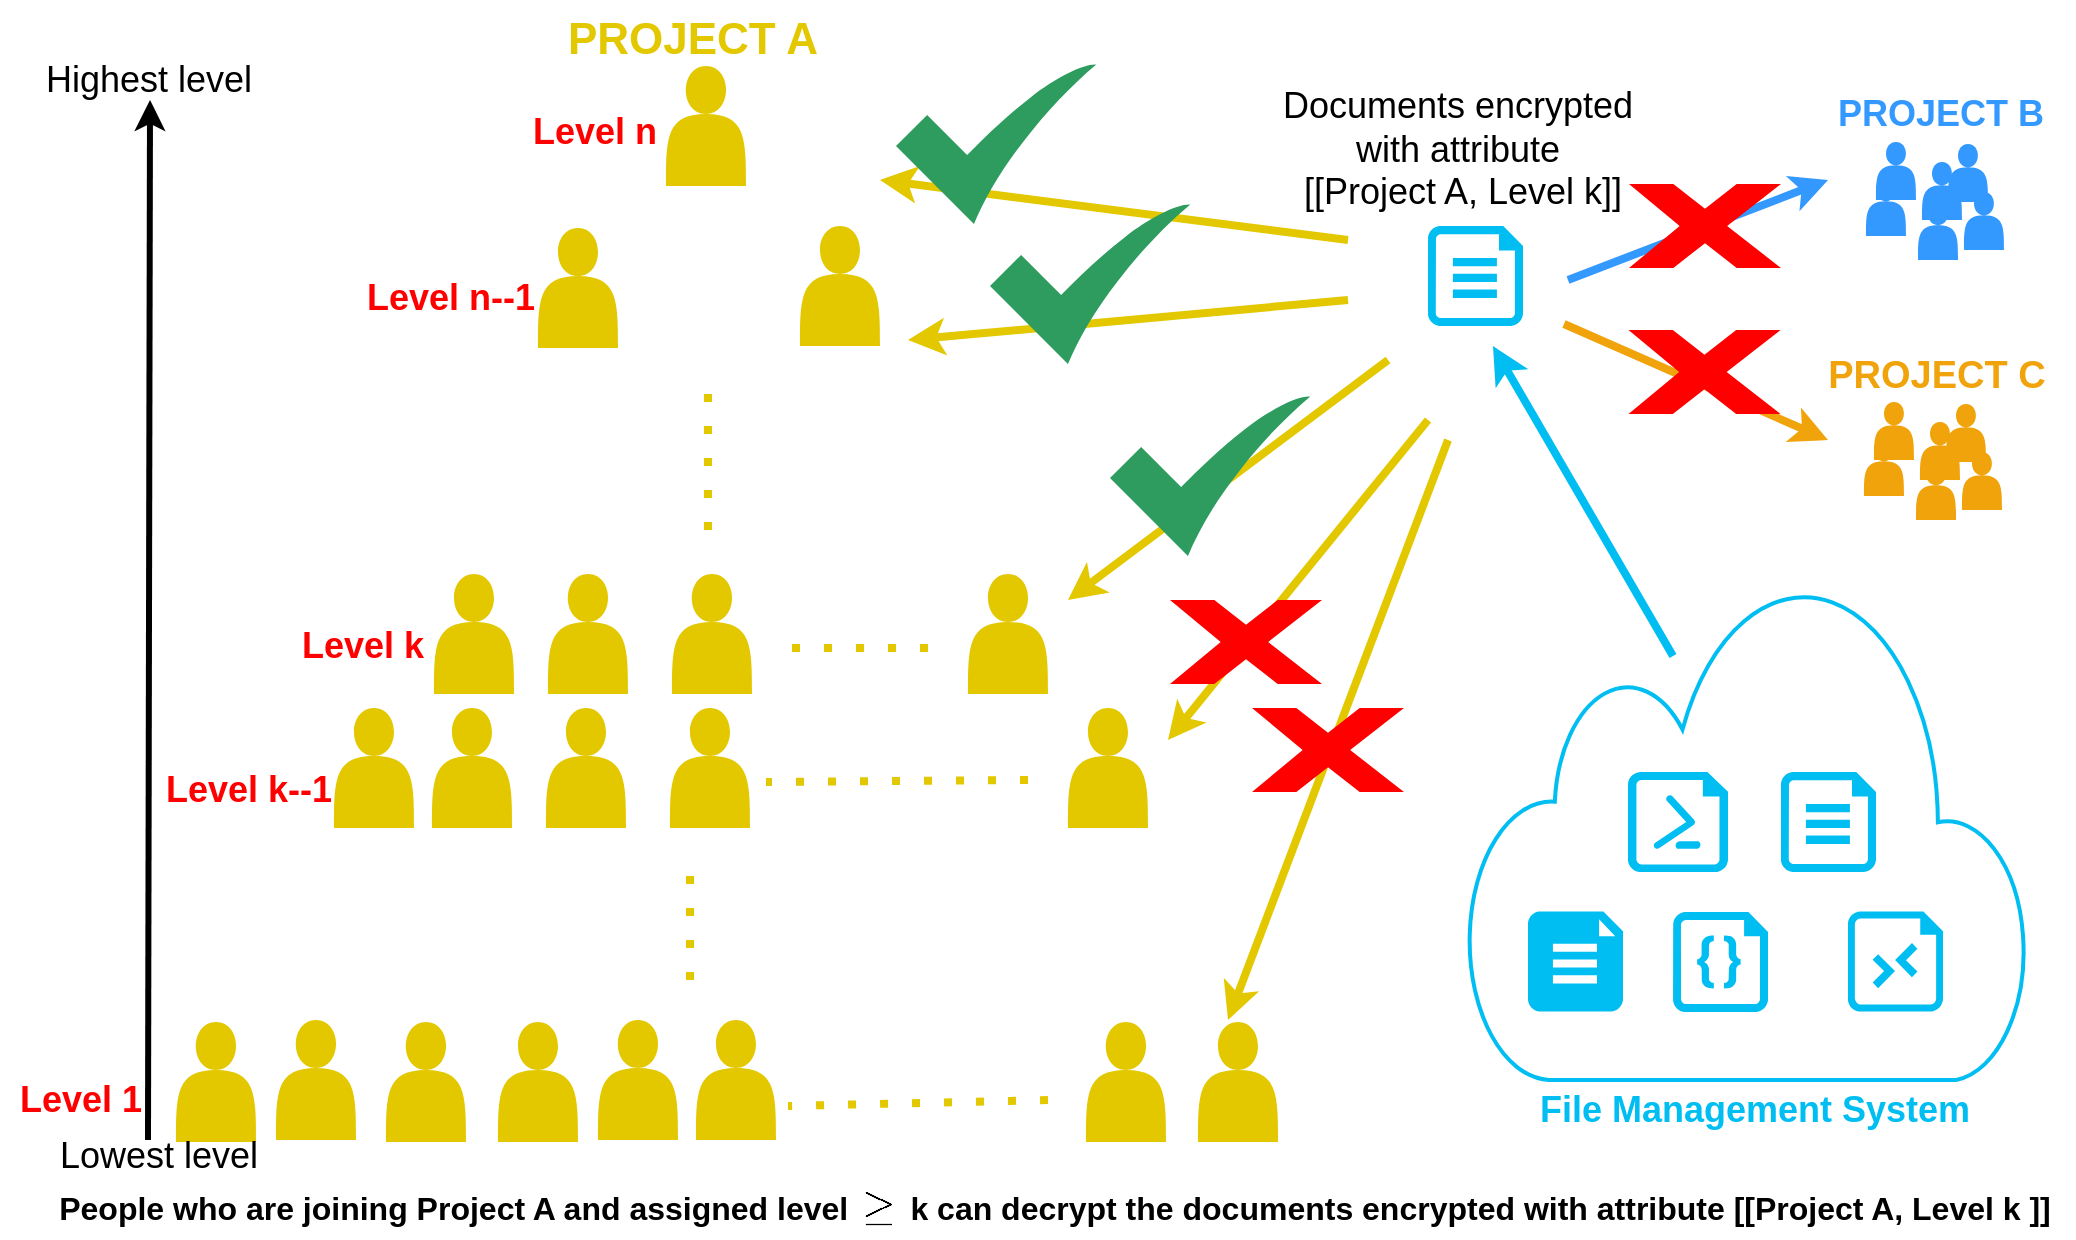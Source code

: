 <mxfile version="24.7.5">
  <diagram name="Page-1" id="vheIxhHiMoazD97xnEGs">
    <mxGraphModel dx="2261" dy="1996" grid="1" gridSize="10" guides="1" tooltips="1" connect="1" arrows="1" fold="1" page="1" pageScale="1" pageWidth="827" pageHeight="1169" math="1" shadow="0">
      <root>
        <mxCell id="0" />
        <mxCell id="1" parent="0" />
        <mxCell id="h5dt25u9Qxzl1WXChBWv-2" value="" style="shape=actor;whiteSpace=wrap;html=1;fillColor=#E3C800;strokeColor=none;fontColor=#000000;" vertex="1" parent="1">
          <mxGeometry x="209" y="23" width="40" height="60" as="geometry" />
        </mxCell>
        <mxCell id="h5dt25u9Qxzl1WXChBWv-3" value="" style="shape=actor;whiteSpace=wrap;html=1;fillColor=#e3c800;strokeColor=none;fontColor=#000000;" vertex="1" parent="1">
          <mxGeometry x="212" y="277" width="40" height="60" as="geometry" />
        </mxCell>
        <mxCell id="h5dt25u9Qxzl1WXChBWv-4" value="" style="shape=actor;whiteSpace=wrap;html=1;fillColor=#e3c800;strokeColor=none;fontColor=#000000;" vertex="1" parent="1">
          <mxGeometry x="93" y="277" width="40" height="60" as="geometry" />
        </mxCell>
        <mxCell id="h5dt25u9Qxzl1WXChBWv-5" value="" style="shape=actor;whiteSpace=wrap;html=1;fillColor=#e3c800;strokeColor=none;fontColor=#000000;" vertex="1" parent="1">
          <mxGeometry x="150" y="277" width="40" height="60" as="geometry" />
        </mxCell>
        <mxCell id="h5dt25u9Qxzl1WXChBWv-6" value="" style="html=1;verticalLabelPosition=bottom;align=center;labelBackgroundColor=#ffffff;verticalAlign=top;strokeWidth=2;strokeColor=#00BEF2;shadow=0;dashed=0;shape=mxgraph.ios7.icons.cloud;fillColor=none;" vertex="1" parent="1">
          <mxGeometry x="610" y="280" width="280" height="250" as="geometry" />
        </mxCell>
        <mxCell id="h5dt25u9Qxzl1WXChBWv-8" value="" style="verticalLabelPosition=bottom;html=1;verticalAlign=top;align=center;strokeColor=none;fillColor=#00BEF2;shape=mxgraph.azure.code_file;pointerEvents=1;" vertex="1" parent="1">
          <mxGeometry x="712.5" y="446" width="47.5" height="50" as="geometry" />
        </mxCell>
        <mxCell id="h5dt25u9Qxzl1WXChBWv-9" value="" style="verticalLabelPosition=bottom;html=1;verticalAlign=top;align=center;strokeColor=none;fillColor=#00BEF2;shape=mxgraph.azure.powershell_file;pointerEvents=1;" vertex="1" parent="1">
          <mxGeometry x="690" y="376" width="50" height="50" as="geometry" />
        </mxCell>
        <mxCell id="h5dt25u9Qxzl1WXChBWv-13" value="" style="verticalLabelPosition=bottom;html=1;verticalAlign=top;align=center;strokeColor=none;fillColor=#00BEF2;shape=mxgraph.azure.rdp_remoting_file;pointerEvents=1;" vertex="1" parent="1">
          <mxGeometry x="800" y="445.8" width="47.5" height="50" as="geometry" />
        </mxCell>
        <mxCell id="h5dt25u9Qxzl1WXChBWv-14" value="" style="shape=actor;whiteSpace=wrap;html=1;fillColor=#e3c800;fontColor=#000000;strokeColor=none;" vertex="1" parent="1">
          <mxGeometry x="-36" y="501" width="40" height="60" as="geometry" />
        </mxCell>
        <mxCell id="h5dt25u9Qxzl1WXChBWv-15" value="" style="shape=actor;whiteSpace=wrap;html=1;fillColor=#e3c800;fontColor=#000000;strokeColor=none;" vertex="1" parent="1">
          <mxGeometry x="125" y="501" width="40" height="60" as="geometry" />
        </mxCell>
        <mxCell id="h5dt25u9Qxzl1WXChBWv-16" value="" style="shape=actor;whiteSpace=wrap;html=1;fillColor=#e3c800;fontColor=#000000;strokeColor=none;" vertex="1" parent="1">
          <mxGeometry x="175" y="500" width="40" height="60" as="geometry" />
        </mxCell>
        <mxCell id="h5dt25u9Qxzl1WXChBWv-17" value="" style="shape=actor;whiteSpace=wrap;html=1;fillColor=#e3c800;fontColor=#000000;strokeColor=none;" vertex="1" parent="1">
          <mxGeometry x="419" y="501" width="40" height="60" as="geometry" />
        </mxCell>
        <mxCell id="h5dt25u9Qxzl1WXChBWv-18" value="" style="shape=actor;whiteSpace=wrap;html=1;fillColor=#E3C800;strokeColor=none;fontColor=#000000;" vertex="1" parent="1">
          <mxGeometry x="276" y="103" width="40" height="60" as="geometry" />
        </mxCell>
        <mxCell id="h5dt25u9Qxzl1WXChBWv-19" value="" style="shape=actor;whiteSpace=wrap;html=1;fillColor=#e3c800;strokeColor=none;fontColor=#000000;" vertex="1" parent="1">
          <mxGeometry x="145" y="104" width="40" height="60" as="geometry" />
        </mxCell>
        <mxCell id="h5dt25u9Qxzl1WXChBWv-21" value="" style="shape=actor;whiteSpace=wrap;html=1;fillColor=#e3c800;fontColor=#000000;strokeColor=none;" vertex="1" parent="1">
          <mxGeometry x="14" y="500" width="40" height="60" as="geometry" />
        </mxCell>
        <mxCell id="h5dt25u9Qxzl1WXChBWv-22" value="&lt;font style=&quot;font-size: 18px;&quot; color=&quot;#ff0000&quot;&gt;Level 1&lt;/font&gt;" style="text;html=1;align=center;verticalAlign=middle;resizable=0;points=[];autosize=1;strokeColor=none;fillColor=none;fontStyle=1" vertex="1" parent="1">
          <mxGeometry x="-124" y="525" width="80" height="30" as="geometry" />
        </mxCell>
        <mxCell id="h5dt25u9Qxzl1WXChBWv-23" value="" style="endArrow=classic;html=1;rounded=0;strokeWidth=3;strokeColor=#000000;" edge="1" parent="1">
          <mxGeometry width="50" height="50" relative="1" as="geometry">
            <mxPoint x="-50" y="560" as="sourcePoint" />
            <mxPoint x="-49" y="40" as="targetPoint" />
          </mxGeometry>
        </mxCell>
        <mxCell id="h5dt25u9Qxzl1WXChBWv-24" value="&lt;font style=&quot;font-size: 18px;&quot;&gt;Lowest level&lt;/font&gt;" style="text;html=1;align=center;verticalAlign=middle;resizable=0;points=[];autosize=1;strokeColor=none;fillColor=none;" vertex="1" parent="1">
          <mxGeometry x="-105" y="553" width="120" height="30" as="geometry" />
        </mxCell>
        <mxCell id="h5dt25u9Qxzl1WXChBWv-25" value="&lt;font style=&quot;font-size: 18px;&quot;&gt;&lt;font style=&quot;font-size: 18px;&quot;&gt;H&lt;/font&gt;ighest level&lt;/font&gt;" style="text;html=1;align=center;verticalAlign=middle;resizable=0;points=[];autosize=1;strokeColor=none;fillColor=none;" vertex="1" parent="1">
          <mxGeometry x="-115" y="15" width="130" height="30" as="geometry" />
        </mxCell>
        <mxCell id="h5dt25u9Qxzl1WXChBWv-26" value="&lt;font style=&quot;font-size: 18px;&quot; color=&quot;#ff0000&quot;&gt;Level n&lt;/font&gt;" style="text;html=1;align=center;verticalAlign=middle;resizable=0;points=[];autosize=1;strokeColor=none;fillColor=none;fontStyle=1" vertex="1" parent="1">
          <mxGeometry x="133" y="41" width="80" height="30" as="geometry" />
        </mxCell>
        <mxCell id="h5dt25u9Qxzl1WXChBWv-27" value="&lt;font style=&quot;font-size: 18px;&quot; color=&quot;#ff0000&quot;&gt;Level n--1&lt;/font&gt;" style="text;html=1;align=center;verticalAlign=middle;resizable=0;points=[];autosize=1;strokeColor=none;fillColor=none;fontStyle=1" vertex="1" parent="1">
          <mxGeometry x="51" y="124" width="100" height="30" as="geometry" />
        </mxCell>
        <mxCell id="h5dt25u9Qxzl1WXChBWv-28" value="" style="endArrow=none;dashed=1;html=1;dashPattern=1 3;strokeWidth=4;rounded=0;strokeColor=#E3C800;" edge="1" parent="1">
          <mxGeometry width="50" height="50" relative="1" as="geometry">
            <mxPoint x="221" y="480" as="sourcePoint" />
            <mxPoint x="221" y="418" as="targetPoint" />
          </mxGeometry>
        </mxCell>
        <mxCell id="h5dt25u9Qxzl1WXChBWv-29" value="" style="endArrow=none;dashed=1;html=1;dashPattern=1 3;strokeWidth=4;rounded=0;strokeColor=#E3C800;" edge="1" parent="1">
          <mxGeometry width="50" height="50" relative="1" as="geometry">
            <mxPoint x="400" y="540" as="sourcePoint" />
            <mxPoint x="270" y="543" as="targetPoint" />
          </mxGeometry>
        </mxCell>
        <mxCell id="h5dt25u9Qxzl1WXChBWv-30" value="&lt;font style=&quot;font-size: 18px;&quot; color=&quot;#00bef2&quot;&gt;File Management System&lt;/font&gt;&lt;div style=&quot;font-size: 18px;&quot;&gt;&lt;br&gt;&lt;/div&gt;" style="text;html=1;align=center;verticalAlign=middle;resizable=0;points=[];autosize=1;strokeColor=none;fillColor=none;fontStyle=1" vertex="1" parent="1">
          <mxGeometry x="637.5" y="526" width="230" height="60" as="geometry" />
        </mxCell>
        <mxCell id="h5dt25u9Qxzl1WXChBWv-31" value="&lt;font style=&quot;font-size: 18px;&quot; color=&quot;#ff0000&quot;&gt;Level k&lt;/font&gt;" style="text;html=1;align=center;verticalAlign=middle;resizable=0;points=[];autosize=1;strokeColor=none;fillColor=none;fontStyle=1" vertex="1" parent="1">
          <mxGeometry x="17" y="298" width="80" height="30" as="geometry" />
        </mxCell>
        <mxCell id="h5dt25u9Qxzl1WXChBWv-32" value="" style="endArrow=none;dashed=1;html=1;dashPattern=1 3;strokeWidth=4;rounded=0;strokeColor=#E3C800;" edge="1" parent="1">
          <mxGeometry width="50" height="50" relative="1" as="geometry">
            <mxPoint x="230" y="255" as="sourcePoint" />
            <mxPoint x="230" y="185" as="targetPoint" />
          </mxGeometry>
        </mxCell>
        <mxCell id="h5dt25u9Qxzl1WXChBWv-33" value="" style="shape=actor;whiteSpace=wrap;html=1;fillColor=#E3C800;strokeColor=none;fontColor=#000000;" vertex="1" parent="1">
          <mxGeometry x="360" y="277" width="40" height="60" as="geometry" />
        </mxCell>
        <mxCell id="h5dt25u9Qxzl1WXChBWv-34" value="" style="endArrow=none;dashed=1;html=1;dashPattern=1 3;strokeWidth=4;rounded=0;strokeColor=#E3C800;" edge="1" parent="1">
          <mxGeometry width="50" height="50" relative="1" as="geometry">
            <mxPoint x="340" y="314" as="sourcePoint" />
            <mxPoint x="260" y="314" as="targetPoint" />
          </mxGeometry>
        </mxCell>
        <mxCell id="h5dt25u9Qxzl1WXChBWv-35" value="" style="shape=actor;whiteSpace=wrap;html=1;fillColor=#e3c800;fontColor=#000000;strokeColor=none;" vertex="1" parent="1">
          <mxGeometry x="475" y="501" width="40" height="60" as="geometry" />
        </mxCell>
        <mxCell id="h5dt25u9Qxzl1WXChBWv-37" value="&lt;font style=&quot;font-size: 18px; font-weight: normal;&quot;&gt;Documents encrypted&amp;nbsp;&lt;/font&gt;&lt;div style=&quot;font-size: 18px;&quot;&gt;&lt;font style=&quot;font-size: 18px; font-weight: normal;&quot;&gt;&lt;font style=&quot;font-size: 18px;&quot;&gt;with &lt;/font&gt;&lt;font style=&quot;font-size: 18px;&quot;&gt;attribute&amp;nbsp;&lt;/font&gt;&lt;/font&gt;&lt;/div&gt;&lt;div style=&quot;font-size: 18px;&quot;&gt;&lt;font style=&quot;font-size: 18px; font-weight: normal;&quot;&gt;[[Project A, Level k]]&lt;/font&gt;&lt;/div&gt;" style="text;html=1;align=center;verticalAlign=middle;resizable=0;points=[];autosize=1;strokeColor=none;fillColor=none;fontStyle=1" vertex="1" parent="1">
          <mxGeometry x="507" y="25" width="200" height="80" as="geometry" />
        </mxCell>
        <mxCell id="h5dt25u9Qxzl1WXChBWv-38" value="" style="endArrow=classic;html=1;rounded=0;strokeWidth=4;fillColor=#e3c800;strokeColor=#E3C800;" edge="1" parent="1">
          <mxGeometry width="50" height="50" relative="1" as="geometry">
            <mxPoint x="550" y="110" as="sourcePoint" />
            <mxPoint x="316" y="80" as="targetPoint" />
          </mxGeometry>
        </mxCell>
        <mxCell id="h5dt25u9Qxzl1WXChBWv-39" value="" style="endArrow=classic;html=1;rounded=0;strokeWidth=4;fillColor=#e3c800;strokeColor=#E3C800;" edge="1" parent="1">
          <mxGeometry width="50" height="50" relative="1" as="geometry">
            <mxPoint x="550" y="140" as="sourcePoint" />
            <mxPoint x="330" y="160" as="targetPoint" />
          </mxGeometry>
        </mxCell>
        <mxCell id="h5dt25u9Qxzl1WXChBWv-40" value="" style="endArrow=classic;html=1;rounded=0;strokeWidth=4;fillColor=#e3c800;strokeColor=#E3C800;" edge="1" parent="1">
          <mxGeometry width="50" height="50" relative="1" as="geometry">
            <mxPoint x="570" y="170" as="sourcePoint" />
            <mxPoint x="410" y="290" as="targetPoint" />
          </mxGeometry>
        </mxCell>
        <mxCell id="h5dt25u9Qxzl1WXChBWv-44" value="" style="endArrow=classic;html=1;rounded=0;strokeWidth=4;fillColor=#e3c800;strokeColor=#E3C800;" edge="1" parent="1">
          <mxGeometry width="50" height="50" relative="1" as="geometry">
            <mxPoint x="590" y="200" as="sourcePoint" />
            <mxPoint x="460" y="360" as="targetPoint" />
          </mxGeometry>
        </mxCell>
        <mxCell id="h5dt25u9Qxzl1WXChBWv-54" value="" style="shape=actor;whiteSpace=wrap;html=1;fillColor=#e3c800;strokeColor=none;fontColor=#000000;" vertex="1" parent="1">
          <mxGeometry x="211" y="344" width="40" height="60" as="geometry" />
        </mxCell>
        <mxCell id="h5dt25u9Qxzl1WXChBWv-55" value="" style="shape=actor;whiteSpace=wrap;html=1;fillColor=#e3c800;strokeColor=none;fontColor=#000000;" vertex="1" parent="1">
          <mxGeometry x="92" y="344" width="40" height="60" as="geometry" />
        </mxCell>
        <mxCell id="h5dt25u9Qxzl1WXChBWv-56" value="" style="shape=actor;whiteSpace=wrap;html=1;fillColor=#e3c800;strokeColor=none;fontColor=#000000;" vertex="1" parent="1">
          <mxGeometry x="149" y="344" width="40" height="60" as="geometry" />
        </mxCell>
        <mxCell id="h5dt25u9Qxzl1WXChBWv-57" value="&lt;font style=&quot;font-size: 18px;&quot; color=&quot;#ff0000&quot;&gt;Level k--1&lt;/font&gt;" style="text;html=1;align=center;verticalAlign=middle;resizable=0;points=[];autosize=1;strokeColor=none;fillColor=none;fontStyle=1" vertex="1" parent="1">
          <mxGeometry x="-50" y="370" width="100" height="30" as="geometry" />
        </mxCell>
        <mxCell id="h5dt25u9Qxzl1WXChBWv-58" value="" style="shape=actor;whiteSpace=wrap;html=1;fillColor=#e3c800;strokeColor=none;fontColor=#000000;" vertex="1" parent="1">
          <mxGeometry x="410" y="344" width="40" height="60" as="geometry" />
        </mxCell>
        <mxCell id="h5dt25u9Qxzl1WXChBWv-59" value="" style="endArrow=none;dashed=1;html=1;dashPattern=1 3;strokeWidth=4;rounded=0;strokeColor=#E3C800;" edge="1" parent="1">
          <mxGeometry width="50" height="50" relative="1" as="geometry">
            <mxPoint x="390" y="380" as="sourcePoint" />
            <mxPoint x="259" y="381" as="targetPoint" />
          </mxGeometry>
        </mxCell>
        <mxCell id="h5dt25u9Qxzl1WXChBWv-62" value="" style="endArrow=classic;html=1;rounded=0;strokeWidth=4;fillColor=#e3c800;strokeColor=#E3C800;" edge="1" parent="1">
          <mxGeometry width="50" height="50" relative="1" as="geometry">
            <mxPoint x="600" y="210" as="sourcePoint" />
            <mxPoint x="490" y="500" as="targetPoint" />
          </mxGeometry>
        </mxCell>
        <mxCell id="h5dt25u9Qxzl1WXChBWv-63" value="" style="shape=actor;whiteSpace=wrap;html=1;fillColor=#e3c800;strokeColor=none;fontColor=#000000;" vertex="1" parent="1">
          <mxGeometry x="43" y="344" width="40" height="60" as="geometry" />
        </mxCell>
        <mxCell id="h5dt25u9Qxzl1WXChBWv-65" value="&lt;font size=&quot;1&quot;&gt;&lt;b style=&quot;font-size: 16px;&quot;&gt;People who are joining Project A and assigned level &amp;nbsp; &amp;nbsp; &amp;nbsp; k can decrypt the documents encrypted with attribute [[Project A, Level k&amp;nbsp;]]&lt;/b&gt;&lt;/font&gt;" style="text;html=1;align=center;verticalAlign=middle;resizable=0;points=[];autosize=1;strokeColor=none;fillColor=none;" vertex="1" parent="1">
          <mxGeometry x="-107" y="579" width="1020" height="30" as="geometry" />
        </mxCell>
        <mxCell id="h5dt25u9Qxzl1WXChBWv-67" value="&lt;font style=&quot;font-size: 18px;&quot;&gt;$$\geq$$&lt;/font&gt;" style="text;html=1;align=center;verticalAlign=middle;resizable=0;points=[];autosize=1;strokeColor=none;fillColor=none;" vertex="1" parent="1">
          <mxGeometry x="265" y="579" width="100" height="30" as="geometry" />
        </mxCell>
        <mxCell id="h5dt25u9Qxzl1WXChBWv-68" value="" style="shape=actor;whiteSpace=wrap;html=1;fillColor=#3399FF;strokeColor=none;fontColor=#000000;" vertex="1" parent="1">
          <mxGeometry x="814" y="61" width="20" height="29" as="geometry" />
        </mxCell>
        <mxCell id="h5dt25u9Qxzl1WXChBWv-69" value="" style="shape=actor;whiteSpace=wrap;html=1;fillColor=#3399FF;strokeColor=none;fontColor=#000000;" vertex="1" parent="1">
          <mxGeometry x="837" y="71" width="20" height="29" as="geometry" />
        </mxCell>
        <mxCell id="h5dt25u9Qxzl1WXChBWv-70" value="" style="shape=actor;whiteSpace=wrap;html=1;fillColor=#3399FF;strokeColor=none;fontColor=#000000;" vertex="1" parent="1">
          <mxGeometry x="809" y="79" width="20" height="29" as="geometry" />
        </mxCell>
        <mxCell id="h5dt25u9Qxzl1WXChBWv-71" value="" style="shape=actor;whiteSpace=wrap;html=1;fillColor=#3399FF;strokeColor=none;fontColor=#000000;" vertex="1" parent="1">
          <mxGeometry x="835" y="91" width="20" height="29" as="geometry" />
        </mxCell>
        <mxCell id="h5dt25u9Qxzl1WXChBWv-72" value="" style="shape=actor;whiteSpace=wrap;html=1;fillColor=#3399FF;strokeColor=none;fontColor=#000000;" vertex="1" parent="1">
          <mxGeometry x="850" y="62" width="20" height="29" as="geometry" />
        </mxCell>
        <mxCell id="h5dt25u9Qxzl1WXChBWv-73" value="" style="shape=actor;whiteSpace=wrap;html=1;fillColor=#3399FF;strokeColor=none;fontColor=#000000;" vertex="1" parent="1">
          <mxGeometry x="858" y="86" width="20" height="29" as="geometry" />
        </mxCell>
        <mxCell id="h5dt25u9Qxzl1WXChBWv-74" value="" style="shape=actor;whiteSpace=wrap;html=1;fillColor=#f0a30a;strokeColor=none;fontColor=#000000;" vertex="1" parent="1">
          <mxGeometry x="813" y="191" width="20" height="29" as="geometry" />
        </mxCell>
        <mxCell id="h5dt25u9Qxzl1WXChBWv-75" value="" style="shape=actor;whiteSpace=wrap;html=1;fillColor=#f0a30a;strokeColor=none;fontColor=#000000;" vertex="1" parent="1">
          <mxGeometry x="836" y="201" width="20" height="29" as="geometry" />
        </mxCell>
        <mxCell id="h5dt25u9Qxzl1WXChBWv-76" value="" style="shape=actor;whiteSpace=wrap;html=1;fillColor=#F0A30A;strokeColor=none;fontColor=#000000;" vertex="1" parent="1">
          <mxGeometry x="808" y="209" width="20" height="29" as="geometry" />
        </mxCell>
        <mxCell id="h5dt25u9Qxzl1WXChBWv-77" value="" style="shape=actor;whiteSpace=wrap;html=1;fillColor=#f0a30a;strokeColor=none;fontColor=#000000;" vertex="1" parent="1">
          <mxGeometry x="834" y="221" width="20" height="29" as="geometry" />
        </mxCell>
        <mxCell id="h5dt25u9Qxzl1WXChBWv-78" value="" style="shape=actor;whiteSpace=wrap;html=1;fillColor=#f0a30a;strokeColor=none;fontColor=#000000;" vertex="1" parent="1">
          <mxGeometry x="849" y="192" width="20" height="29" as="geometry" />
        </mxCell>
        <mxCell id="h5dt25u9Qxzl1WXChBWv-79" value="" style="shape=actor;whiteSpace=wrap;html=1;fillColor=#f0a30a;strokeColor=none;fontColor=#000000;" vertex="1" parent="1">
          <mxGeometry x="857" y="216" width="20" height="29" as="geometry" />
        </mxCell>
        <mxCell id="h5dt25u9Qxzl1WXChBWv-80" value="" style="endArrow=classic;html=1;rounded=0;strokeWidth=4;fillColor=#fa6800;strokeColor=#3399FF;" edge="1" parent="1">
          <mxGeometry width="50" height="50" relative="1" as="geometry">
            <mxPoint x="660" y="130" as="sourcePoint" />
            <mxPoint x="790" y="80" as="targetPoint" />
          </mxGeometry>
        </mxCell>
        <mxCell id="h5dt25u9Qxzl1WXChBWv-81" value="" style="endArrow=classic;html=1;rounded=0;strokeWidth=4;fillColor=#f0a30a;strokeColor=#F0A30A;" edge="1" parent="1">
          <mxGeometry width="50" height="50" relative="1" as="geometry">
            <mxPoint x="658" y="152" as="sourcePoint" />
            <mxPoint x="790" y="210" as="targetPoint" />
          </mxGeometry>
        </mxCell>
        <mxCell id="h5dt25u9Qxzl1WXChBWv-84" value="&lt;b&gt;&lt;font style=&quot;font-size: 19px;&quot; color=&quot;#f0a30a&quot;&gt;PROJECT C&lt;/font&gt;&lt;/b&gt;" style="text;html=1;align=center;verticalAlign=middle;resizable=0;points=[];autosize=1;strokeColor=none;fillColor=none;" vertex="1" parent="1">
          <mxGeometry x="779" y="158" width="130" height="40" as="geometry" />
        </mxCell>
        <mxCell id="h5dt25u9Qxzl1WXChBWv-85" value="&lt;b&gt;&lt;font color=&quot;#3399ff&quot; style=&quot;font-size: 18px;&quot;&gt;PROJECT B&lt;/font&gt;&lt;/b&gt;" style="text;html=1;align=center;verticalAlign=middle;resizable=0;points=[];autosize=1;strokeColor=none;fillColor=none;" vertex="1" parent="1">
          <mxGeometry x="781" y="32" width="130" height="30" as="geometry" />
        </mxCell>
        <mxCell id="h5dt25u9Qxzl1WXChBWv-86" value="&lt;b&gt;&lt;font color=&quot;#e3c800&quot; style=&quot;font-size: 22px;&quot;&gt;PROJECT A&lt;/font&gt;&lt;/b&gt;" style="text;html=1;align=center;verticalAlign=middle;resizable=0;points=[];autosize=1;strokeColor=none;fillColor=none;" vertex="1" parent="1">
          <mxGeometry x="147" y="-10" width="150" height="40" as="geometry" />
        </mxCell>
        <mxCell id="h5dt25u9Qxzl1WXChBWv-90" value="" style="verticalLabelPosition=bottom;html=1;verticalAlign=top;align=center;strokeColor=none;fillColor=#00BEF2;shape=mxgraph.azure.file_2;pointerEvents=1;" vertex="1" parent="1">
          <mxGeometry x="640" y="445.8" width="47.5" height="50" as="geometry" />
        </mxCell>
        <mxCell id="h5dt25u9Qxzl1WXChBWv-91" value="" style="verticalLabelPosition=bottom;html=1;verticalAlign=top;align=center;strokeColor=none;fillColor=#00BEF2;shape=mxgraph.azure.cloud_services_configuration_file;pointerEvents=1;" vertex="1" parent="1">
          <mxGeometry x="766.5" y="376" width="47.5" height="50" as="geometry" />
        </mxCell>
        <mxCell id="h5dt25u9Qxzl1WXChBWv-92" value="" style="verticalLabelPosition=bottom;html=1;verticalAlign=top;align=center;strokeColor=none;fillColor=#00BEF2;shape=mxgraph.azure.cloud_services_configuration_file;pointerEvents=1;" vertex="1" parent="1">
          <mxGeometry x="590" y="103" width="47.5" height="50" as="geometry" />
        </mxCell>
        <mxCell id="h5dt25u9Qxzl1WXChBWv-95" value="" style="endArrow=classic;html=1;rounded=0;strokeWidth=4;strokeColor=#00BEF2;" edge="1" parent="1">
          <mxGeometry width="50" height="50" relative="1" as="geometry">
            <mxPoint x="712.5" y="318" as="sourcePoint" />
            <mxPoint x="622.5" y="163" as="targetPoint" />
          </mxGeometry>
        </mxCell>
        <mxCell id="h5dt25u9Qxzl1WXChBWv-96" value="" style="shape=actor;whiteSpace=wrap;html=1;fillColor=#e3c800;fontColor=#000000;strokeColor=none;" vertex="1" parent="1">
          <mxGeometry x="69" y="501" width="40" height="60" as="geometry" />
        </mxCell>
        <mxCell id="h5dt25u9Qxzl1WXChBWv-97" value="" style="shape=actor;whiteSpace=wrap;html=1;fillColor=#e3c800;fontColor=#000000;strokeColor=none;" vertex="1" parent="1">
          <mxGeometry x="224" y="500" width="40" height="60" as="geometry" />
        </mxCell>
        <mxCell id="h5dt25u9Qxzl1WXChBWv-98" value="" style="sketch=0;html=1;aspect=fixed;strokeColor=none;shadow=0;align=center;fillColor=#2D9C5E;verticalAlign=top;labelPosition=center;verticalLabelPosition=bottom;shape=mxgraph.gcp2.check" vertex="1" parent="1">
          <mxGeometry x="324" y="22" width="100" height="80" as="geometry" />
        </mxCell>
        <mxCell id="h5dt25u9Qxzl1WXChBWv-101" value="" style="verticalLabelPosition=bottom;verticalAlign=top;html=1;shape=mxgraph.basic.x;fillColor=#FF0000;strokeColor=none;" vertex="1" parent="1">
          <mxGeometry x="502" y="344" width="76" height="42" as="geometry" />
        </mxCell>
        <mxCell id="h5dt25u9Qxzl1WXChBWv-104" value="" style="verticalLabelPosition=bottom;verticalAlign=top;html=1;shape=mxgraph.basic.x;fillColor=#FF0000;strokeColor=none;" vertex="1" parent="1">
          <mxGeometry x="461" y="290" width="76" height="42" as="geometry" />
        </mxCell>
        <mxCell id="h5dt25u9Qxzl1WXChBWv-109" value="" style="sketch=0;html=1;aspect=fixed;strokeColor=none;shadow=0;align=center;fillColor=#2D9C5E;verticalAlign=top;labelPosition=center;verticalLabelPosition=bottom;shape=mxgraph.gcp2.check" vertex="1" parent="1">
          <mxGeometry x="431" y="188" width="100" height="80" as="geometry" />
        </mxCell>
        <mxCell id="h5dt25u9Qxzl1WXChBWv-110" value="" style="sketch=0;html=1;aspect=fixed;strokeColor=none;shadow=0;align=center;fillColor=#2D9C5E;verticalAlign=top;labelPosition=center;verticalLabelPosition=bottom;shape=mxgraph.gcp2.check" vertex="1" parent="1">
          <mxGeometry x="371" y="92" width="100" height="80" as="geometry" />
        </mxCell>
        <mxCell id="h5dt25u9Qxzl1WXChBWv-111" value="" style="verticalLabelPosition=bottom;verticalAlign=top;html=1;shape=mxgraph.basic.x;fillColor=#FF0000;strokeColor=none;" vertex="1" parent="1">
          <mxGeometry x="690.25" y="155" width="76" height="42" as="geometry" />
        </mxCell>
        <mxCell id="h5dt25u9Qxzl1WXChBWv-112" value="" style="verticalLabelPosition=bottom;verticalAlign=top;html=1;shape=mxgraph.basic.x;fillColor=#FF0000;strokeColor=none;" vertex="1" parent="1">
          <mxGeometry x="690.5" y="82" width="76" height="42" as="geometry" />
        </mxCell>
      </root>
    </mxGraphModel>
  </diagram>
</mxfile>
